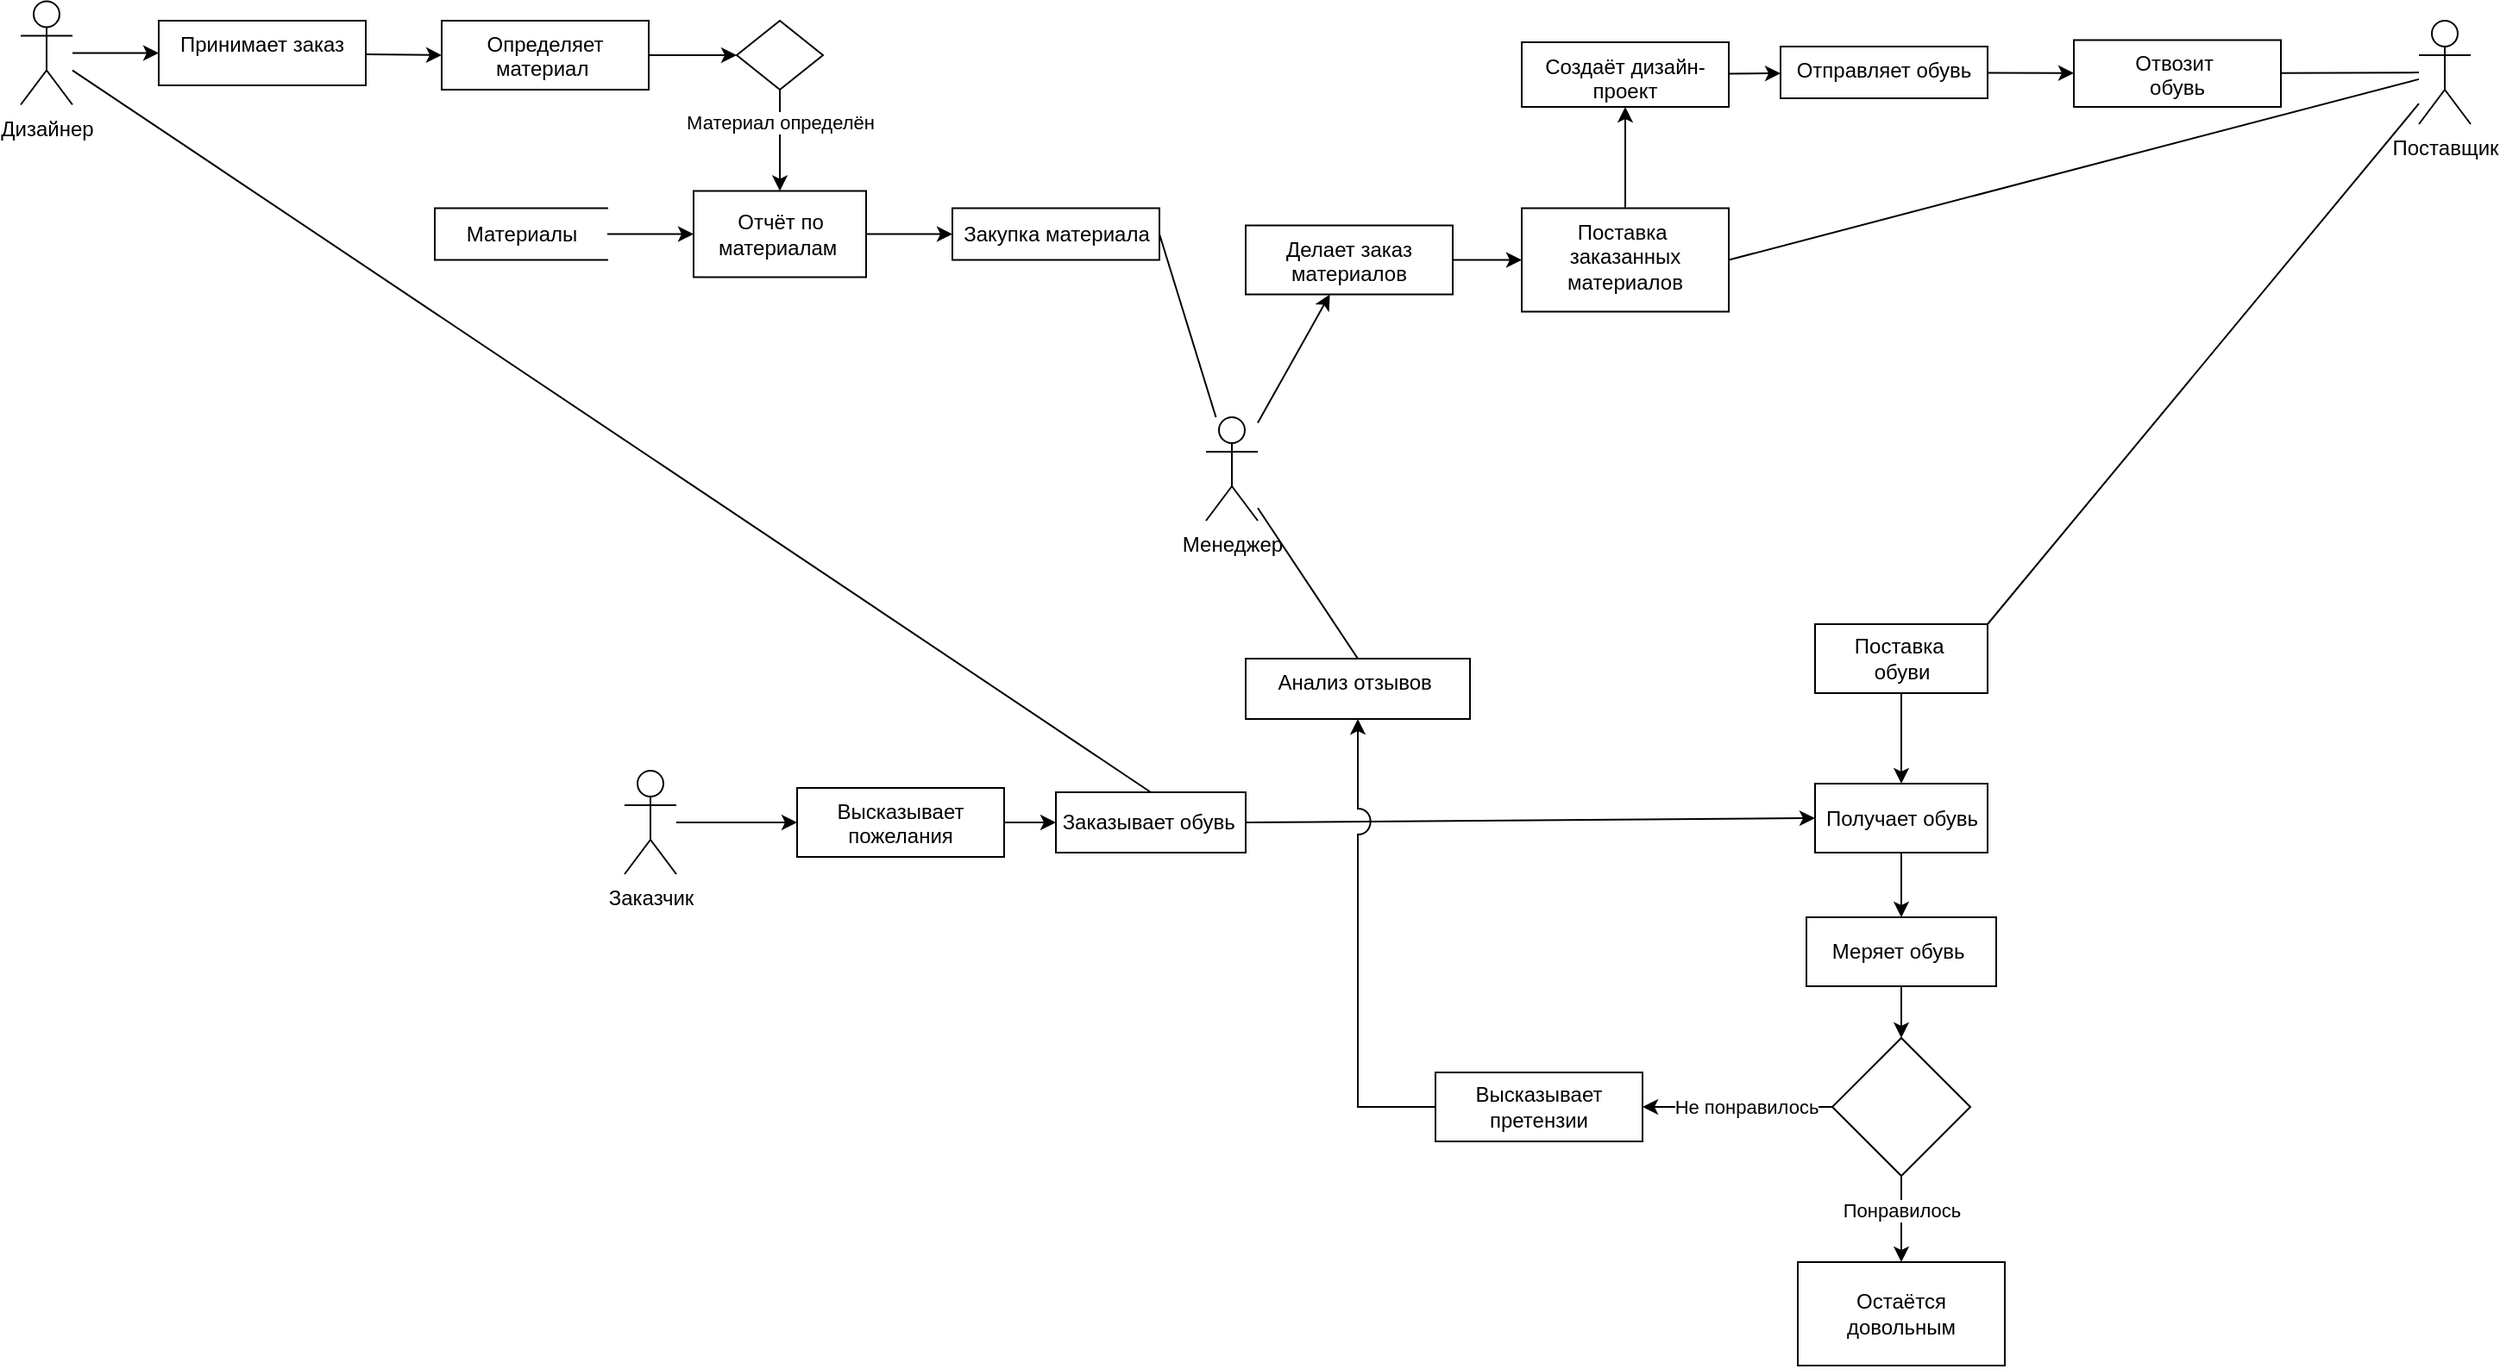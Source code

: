 <mxfile version="15.4.3" type="github">
  <diagram id="mXCVVQWNi-sslRLq3h-p" name="Page-1">
    <mxGraphModel dx="1178" dy="454" grid="1" gridSize="10" guides="1" tooltips="1" connect="1" arrows="1" fold="1" page="1" pageScale="1" pageWidth="827" pageHeight="1169" math="0" shadow="0">
      <root>
        <mxCell id="0" />
        <mxCell id="1" parent="0" />
        <mxCell id="XSY1yeOnRQhpfpJGHAep-28" value="" style="edgeStyle=none;rounded=0;orthogonalLoop=1;jettySize=auto;html=1;endArrow=classic;endFill=1;strokeColor=default;" edge="1" parent="1" source="1pSOw8y4-gbjchUKyuf3-8" target="XSY1yeOnRQhpfpJGHAep-27">
          <mxGeometry relative="1" as="geometry" />
        </mxCell>
        <mxCell id="1pSOw8y4-gbjchUKyuf3-8" value="Менеджер" style="shape=umlActor;verticalLabelPosition=bottom;verticalAlign=top;html=1;outlineConnect=0;" parent="1" vertex="1">
          <mxGeometry x="797" y="550" width="30" height="60" as="geometry" />
        </mxCell>
        <mxCell id="XSY1yeOnRQhpfpJGHAep-78" value="" style="edgeStyle=none;rounded=0;orthogonalLoop=1;jettySize=auto;html=1;endArrow=classic;endFill=1;strokeColor=#000000;" edge="1" parent="1" source="1pSOw8y4-gbjchUKyuf3-10" target="XSY1yeOnRQhpfpJGHAep-77">
          <mxGeometry relative="1" as="geometry" />
        </mxCell>
        <mxCell id="1pSOw8y4-gbjchUKyuf3-10" value="Заказчик" style="shape=umlActor;verticalLabelPosition=bottom;verticalAlign=top;html=1;outlineConnect=0;" parent="1" vertex="1">
          <mxGeometry x="460" y="755" width="30" height="60" as="geometry" />
        </mxCell>
        <mxCell id="1pSOw8y4-gbjchUKyuf3-11" value="Поставщик" style="shape=umlActor;verticalLabelPosition=bottom;verticalAlign=top;html=1;outlineConnect=0;" parent="1" vertex="1">
          <mxGeometry x="1500" y="320" width="30" height="60" as="geometry" />
        </mxCell>
        <mxCell id="KuPf0-VXv91J2YtnLAzy-14" value="" style="edgeStyle=orthogonalEdgeStyle;rounded=0;orthogonalLoop=1;jettySize=auto;html=1;labelBorderColor=none;" parent="1" source="1pSOw8y4-gbjchUKyuf3-13" target="KuPf0-VXv91J2YtnLAzy-13" edge="1">
          <mxGeometry relative="1" as="geometry" />
        </mxCell>
        <mxCell id="1pSOw8y4-gbjchUKyuf3-13" value="Дизайнер" style="shape=umlActor;verticalLabelPosition=bottom;verticalAlign=top;html=1;outlineConnect=0;" parent="1" vertex="1">
          <mxGeometry x="110" y="308.75" width="30" height="60" as="geometry" />
        </mxCell>
        <mxCell id="XSY1yeOnRQhpfpJGHAep-51" style="edgeStyle=none;rounded=0;orthogonalLoop=1;jettySize=auto;html=1;exitX=1;exitY=0.5;exitDx=0;exitDy=0;entryX=0;entryY=0.5;entryDx=0;entryDy=0;endArrow=classic;endFill=1;strokeColor=#000000;" edge="1" parent="1" source="KuPf0-VXv91J2YtnLAzy-1" target="XSY1yeOnRQhpfpJGHAep-48">
          <mxGeometry relative="1" as="geometry" />
        </mxCell>
        <mxCell id="KuPf0-VXv91J2YtnLAzy-1" value="Заказывает обувь&amp;nbsp;" style="html=1;dashed=0;whitespace=wrap;" parent="1" vertex="1">
          <mxGeometry x="710" y="767.5" width="110" height="35" as="geometry" />
        </mxCell>
        <mxCell id="KuPf0-VXv91J2YtnLAzy-7" value="Анализ отзывов&amp;nbsp;" style="whiteSpace=wrap;html=1;verticalAlign=top;" parent="1" vertex="1">
          <mxGeometry x="820" y="690" width="130" height="35" as="geometry" />
        </mxCell>
        <mxCell id="KuPf0-VXv91J2YtnLAzy-12" value="" style="endArrow=none;html=1;rounded=0;labelBorderColor=none;exitX=0.5;exitY=0;exitDx=0;exitDy=0;" parent="1" source="KuPf0-VXv91J2YtnLAzy-7" target="1pSOw8y4-gbjchUKyuf3-8" edge="1">
          <mxGeometry width="50" height="50" relative="1" as="geometry">
            <mxPoint x="740" y="813.75" as="sourcePoint" />
            <mxPoint x="790" y="763.75" as="targetPoint" />
          </mxGeometry>
        </mxCell>
        <mxCell id="XSY1yeOnRQhpfpJGHAep-20" style="edgeStyle=none;rounded=0;orthogonalLoop=1;jettySize=auto;html=1;entryX=0;entryY=0.5;entryDx=0;entryDy=0;endArrow=classic;endFill=1;strokeColor=default;" edge="1" parent="1" source="KuPf0-VXv91J2YtnLAzy-13" target="KuPf0-VXv91J2YtnLAzy-15">
          <mxGeometry relative="1" as="geometry" />
        </mxCell>
        <mxCell id="KuPf0-VXv91J2YtnLAzy-13" value="Принимает заказ" style="whiteSpace=wrap;html=1;verticalAlign=top;" parent="1" vertex="1">
          <mxGeometry x="190" y="320" width="120" height="37.5" as="geometry" />
        </mxCell>
        <mxCell id="XSY1yeOnRQhpfpJGHAep-2" value="" style="edgeStyle=orthogonalEdgeStyle;rounded=0;orthogonalLoop=1;jettySize=auto;html=1;" edge="1" parent="1" source="KuPf0-VXv91J2YtnLAzy-15" target="XSY1yeOnRQhpfpJGHAep-1">
          <mxGeometry relative="1" as="geometry" />
        </mxCell>
        <mxCell id="KuPf0-VXv91J2YtnLAzy-15" value="Определяет материал&amp;nbsp;" style="whiteSpace=wrap;html=1;verticalAlign=top;" parent="1" vertex="1">
          <mxGeometry x="354" y="320" width="120" height="40" as="geometry" />
        </mxCell>
        <mxCell id="XSY1yeOnRQhpfpJGHAep-9" style="edgeStyle=orthogonalEdgeStyle;rounded=0;orthogonalLoop=1;jettySize=auto;html=1;entryX=0.5;entryY=0;entryDx=0;entryDy=0;" edge="1" parent="1" source="XSY1yeOnRQhpfpJGHAep-1" target="XSY1yeOnRQhpfpJGHAep-12">
          <mxGeometry relative="1" as="geometry">
            <mxPoint x="540" y="458.75" as="targetPoint" />
            <Array as="points" />
          </mxGeometry>
        </mxCell>
        <mxCell id="XSY1yeOnRQhpfpJGHAep-15" value="Материал определён" style="edgeLabel;html=1;align=center;verticalAlign=middle;resizable=0;points=[];" vertex="1" connectable="0" parent="XSY1yeOnRQhpfpJGHAep-9">
          <mxGeometry x="-0.347" relative="1" as="geometry">
            <mxPoint as="offset" />
          </mxGeometry>
        </mxCell>
        <mxCell id="XSY1yeOnRQhpfpJGHAep-1" value="" style="rhombus;whiteSpace=wrap;html=1;verticalAlign=top;" vertex="1" parent="1">
          <mxGeometry x="525" y="320" width="50" height="40" as="geometry" />
        </mxCell>
        <mxCell id="XSY1yeOnRQhpfpJGHAep-37" value="" style="edgeStyle=none;rounded=0;orthogonalLoop=1;jettySize=auto;html=1;endArrow=classic;endFill=1;strokeColor=default;" edge="1" parent="1" source="XSY1yeOnRQhpfpJGHAep-3" target="XSY1yeOnRQhpfpJGHAep-36">
          <mxGeometry relative="1" as="geometry" />
        </mxCell>
        <mxCell id="XSY1yeOnRQhpfpJGHAep-3" value="Создаёт дизайн-проект" style="whiteSpace=wrap;html=1;verticalAlign=top;" vertex="1" parent="1">
          <mxGeometry x="980" y="332.5" width="120" height="37.5" as="geometry" />
        </mxCell>
        <mxCell id="XSY1yeOnRQhpfpJGHAep-19" style="edgeStyle=none;rounded=0;orthogonalLoop=1;jettySize=auto;html=1;entryX=0;entryY=0.5;entryDx=0;entryDy=0;endArrow=classic;endFill=1;strokeColor=default;exitX=1;exitY=0.5;exitDx=0;exitDy=0;" edge="1" parent="1" source="XSY1yeOnRQhpfpJGHAep-12" target="XSY1yeOnRQhpfpJGHAep-16">
          <mxGeometry relative="1" as="geometry" />
        </mxCell>
        <mxCell id="XSY1yeOnRQhpfpJGHAep-12" value="Отчёт по &lt;br&gt;материалам&amp;nbsp;" style="html=1;dashed=0;whitespace=wrap;" vertex="1" parent="1">
          <mxGeometry x="500" y="418.75" width="100" height="50" as="geometry" />
        </mxCell>
        <mxCell id="XSY1yeOnRQhpfpJGHAep-14" style="edgeStyle=none;rounded=0;orthogonalLoop=1;jettySize=auto;html=1;entryX=0;entryY=0.5;entryDx=0;entryDy=0;startArrow=none;" edge="1" parent="1" source="XSY1yeOnRQhpfpJGHAep-13" target="XSY1yeOnRQhpfpJGHAep-12">
          <mxGeometry relative="1" as="geometry">
            <mxPoint x="390" y="443.75" as="sourcePoint" />
          </mxGeometry>
        </mxCell>
        <mxCell id="XSY1yeOnRQhpfpJGHAep-18" style="rounded=0;orthogonalLoop=1;jettySize=auto;html=1;exitX=1;exitY=0.5;exitDx=0;exitDy=0;strokeColor=default;endArrow=none;endFill=0;" edge="1" parent="1" source="XSY1yeOnRQhpfpJGHAep-16" target="1pSOw8y4-gbjchUKyuf3-8">
          <mxGeometry relative="1" as="geometry" />
        </mxCell>
        <mxCell id="XSY1yeOnRQhpfpJGHAep-16" value="Закупка материала" style="html=1;dashed=0;whitespace=wrap;" vertex="1" parent="1">
          <mxGeometry x="650" y="428.75" width="120" height="30" as="geometry" />
        </mxCell>
        <mxCell id="XSY1yeOnRQhpfpJGHAep-17" style="edgeStyle=none;rounded=0;orthogonalLoop=1;jettySize=auto;html=1;exitX=0.5;exitY=1;exitDx=0;exitDy=0;" edge="1" parent="1" source="XSY1yeOnRQhpfpJGHAep-16" target="XSY1yeOnRQhpfpJGHAep-16">
          <mxGeometry relative="1" as="geometry" />
        </mxCell>
        <mxCell id="XSY1yeOnRQhpfpJGHAep-13" value="Материалы" style="html=1;dashed=0;whitespace=wrap;shape=partialRectangle;right=0;" vertex="1" parent="1">
          <mxGeometry x="350" y="428.75" width="100" height="30" as="geometry" />
        </mxCell>
        <mxCell id="XSY1yeOnRQhpfpJGHAep-46" value="" style="edgeStyle=none;rounded=0;orthogonalLoop=1;jettySize=auto;html=1;endArrow=classic;endFill=1;strokeColor=default;" edge="1" parent="1" source="XSY1yeOnRQhpfpJGHAep-27" target="XSY1yeOnRQhpfpJGHAep-45">
          <mxGeometry relative="1" as="geometry" />
        </mxCell>
        <mxCell id="XSY1yeOnRQhpfpJGHAep-27" value="Делает заказ материалов" style="whiteSpace=wrap;html=1;verticalAlign=top;" vertex="1" parent="1">
          <mxGeometry x="820" y="438.75" width="120" height="40" as="geometry" />
        </mxCell>
        <mxCell id="XSY1yeOnRQhpfpJGHAep-43" value="" style="edgeStyle=none;rounded=0;orthogonalLoop=1;jettySize=auto;html=1;endArrow=classic;endFill=1;strokeColor=default;" edge="1" parent="1" source="XSY1yeOnRQhpfpJGHAep-36" target="XSY1yeOnRQhpfpJGHAep-42">
          <mxGeometry relative="1" as="geometry" />
        </mxCell>
        <mxCell id="XSY1yeOnRQhpfpJGHAep-36" value="Отправляет обувь" style="whiteSpace=wrap;html=1;verticalAlign=top;" vertex="1" parent="1">
          <mxGeometry x="1130" y="335" width="120" height="30" as="geometry" />
        </mxCell>
        <mxCell id="XSY1yeOnRQhpfpJGHAep-44" style="edgeStyle=none;rounded=0;orthogonalLoop=1;jettySize=auto;html=1;endArrow=none;endFill=0;strokeColor=default;" edge="1" parent="1" source="XSY1yeOnRQhpfpJGHAep-42" target="1pSOw8y4-gbjchUKyuf3-11">
          <mxGeometry relative="1" as="geometry" />
        </mxCell>
        <mxCell id="XSY1yeOnRQhpfpJGHAep-42" value="Отвозит&amp;nbsp;&lt;br&gt;обувь" style="whiteSpace=wrap;html=1;verticalAlign=top;" vertex="1" parent="1">
          <mxGeometry x="1300" y="331.25" width="120" height="38.75" as="geometry" />
        </mxCell>
        <mxCell id="XSY1yeOnRQhpfpJGHAep-47" style="edgeStyle=none;rounded=0;orthogonalLoop=1;jettySize=auto;html=1;exitX=1;exitY=0.5;exitDx=0;exitDy=0;endArrow=none;endFill=0;strokeColor=default;" edge="1" parent="1" source="XSY1yeOnRQhpfpJGHAep-45" target="1pSOw8y4-gbjchUKyuf3-11">
          <mxGeometry relative="1" as="geometry">
            <mxPoint x="1240" y="340" as="targetPoint" />
          </mxGeometry>
        </mxCell>
        <mxCell id="XSY1yeOnRQhpfpJGHAep-54" style="edgeStyle=none;rounded=0;orthogonalLoop=1;jettySize=auto;html=1;exitX=0.5;exitY=0;exitDx=0;exitDy=0;entryX=0.5;entryY=1;entryDx=0;entryDy=0;endArrow=classic;endFill=1;strokeColor=#000000;" edge="1" parent="1" source="XSY1yeOnRQhpfpJGHAep-45" target="XSY1yeOnRQhpfpJGHAep-3">
          <mxGeometry relative="1" as="geometry" />
        </mxCell>
        <mxCell id="XSY1yeOnRQhpfpJGHAep-45" value="Поставка&amp;nbsp;&lt;br&gt;заказанных&lt;br&gt;материалов" style="whiteSpace=wrap;html=1;verticalAlign=top;" vertex="1" parent="1">
          <mxGeometry x="980" y="428.75" width="120" height="60" as="geometry" />
        </mxCell>
        <mxCell id="XSY1yeOnRQhpfpJGHAep-50" value="" style="edgeStyle=none;rounded=0;orthogonalLoop=1;jettySize=auto;html=1;endArrow=classic;endFill=1;strokeColor=default;" edge="1" parent="1" source="XSY1yeOnRQhpfpJGHAep-48" target="XSY1yeOnRQhpfpJGHAep-49">
          <mxGeometry relative="1" as="geometry" />
        </mxCell>
        <mxCell id="XSY1yeOnRQhpfpJGHAep-48" value="Получает обувь" style="html=1;dashed=0;whitespace=wrap;" vertex="1" parent="1">
          <mxGeometry x="1150" y="762.5" width="100" height="40" as="geometry" />
        </mxCell>
        <mxCell id="XSY1yeOnRQhpfpJGHAep-84" value="" style="edgeStyle=none;rounded=0;orthogonalLoop=1;jettySize=auto;html=1;endArrow=classic;endFill=1;strokeColor=#000000;" edge="1" parent="1" source="XSY1yeOnRQhpfpJGHAep-49" target="XSY1yeOnRQhpfpJGHAep-83">
          <mxGeometry relative="1" as="geometry" />
        </mxCell>
        <mxCell id="XSY1yeOnRQhpfpJGHAep-49" value="Меряет обувь&amp;nbsp;" style="whiteSpace=wrap;html=1;dashed=0;" vertex="1" parent="1">
          <mxGeometry x="1145" y="840" width="110" height="40" as="geometry" />
        </mxCell>
        <mxCell id="XSY1yeOnRQhpfpJGHAep-53" style="edgeStyle=none;rounded=0;orthogonalLoop=1;jettySize=auto;html=1;entryX=0.5;entryY=0;entryDx=0;entryDy=0;endArrow=classic;endFill=1;strokeColor=#000000;" edge="1" parent="1" source="XSY1yeOnRQhpfpJGHAep-52" target="XSY1yeOnRQhpfpJGHAep-48">
          <mxGeometry relative="1" as="geometry" />
        </mxCell>
        <mxCell id="XSY1yeOnRQhpfpJGHAep-57" style="edgeStyle=none;rounded=0;orthogonalLoop=1;jettySize=auto;html=1;exitX=1;exitY=0;exitDx=0;exitDy=0;endArrow=none;endFill=0;strokeColor=#000000;" edge="1" parent="1" source="XSY1yeOnRQhpfpJGHAep-52" target="1pSOw8y4-gbjchUKyuf3-11">
          <mxGeometry relative="1" as="geometry" />
        </mxCell>
        <mxCell id="XSY1yeOnRQhpfpJGHAep-52" value="Поставка&amp;nbsp;&lt;br&gt;обуви" style="html=1;dashed=0;whitespace=wrap;" vertex="1" parent="1">
          <mxGeometry x="1150" y="670" width="100" height="40" as="geometry" />
        </mxCell>
        <mxCell id="XSY1yeOnRQhpfpJGHAep-79" style="edgeStyle=none;rounded=0;orthogonalLoop=1;jettySize=auto;html=1;endArrow=none;endFill=0;strokeColor=#000000;exitX=0.5;exitY=0;exitDx=0;exitDy=0;" edge="1" parent="1" source="KuPf0-VXv91J2YtnLAzy-1" target="1pSOw8y4-gbjchUKyuf3-13">
          <mxGeometry relative="1" as="geometry" />
        </mxCell>
        <mxCell id="XSY1yeOnRQhpfpJGHAep-81" style="edgeStyle=none;rounded=0;orthogonalLoop=1;jettySize=auto;html=1;exitX=1;exitY=0.5;exitDx=0;exitDy=0;entryX=0;entryY=0.5;entryDx=0;entryDy=0;endArrow=classic;endFill=1;strokeColor=#000000;" edge="1" parent="1" source="XSY1yeOnRQhpfpJGHAep-77" target="KuPf0-VXv91J2YtnLAzy-1">
          <mxGeometry relative="1" as="geometry" />
        </mxCell>
        <mxCell id="XSY1yeOnRQhpfpJGHAep-77" value="Высказывает пожелания" style="whiteSpace=wrap;html=1;verticalAlign=top;" vertex="1" parent="1">
          <mxGeometry x="560" y="765" width="120" height="40" as="geometry" />
        </mxCell>
        <mxCell id="XSY1yeOnRQhpfpJGHAep-80" style="edgeStyle=none;rounded=0;orthogonalLoop=1;jettySize=auto;html=1;entryX=1;entryY=0.5;entryDx=0;entryDy=0;endArrow=none;endFill=0;strokeColor=#000000;" edge="1" parent="1" source="XSY1yeOnRQhpfpJGHAep-77" target="XSY1yeOnRQhpfpJGHAep-77">
          <mxGeometry relative="1" as="geometry" />
        </mxCell>
        <mxCell id="XSY1yeOnRQhpfpJGHAep-86" value="" style="edgeStyle=none;rounded=0;orthogonalLoop=1;jettySize=auto;html=1;endArrow=classic;endFill=1;strokeColor=#000000;" edge="1" parent="1" source="XSY1yeOnRQhpfpJGHAep-83" target="XSY1yeOnRQhpfpJGHAep-85">
          <mxGeometry relative="1" as="geometry" />
        </mxCell>
        <mxCell id="XSY1yeOnRQhpfpJGHAep-87" value="Понравилось" style="edgeLabel;html=1;align=center;verticalAlign=middle;resizable=0;points=[];" vertex="1" connectable="0" parent="XSY1yeOnRQhpfpJGHAep-86">
          <mxGeometry x="0.4" y="2" relative="1" as="geometry">
            <mxPoint x="-2" y="-15" as="offset" />
          </mxGeometry>
        </mxCell>
        <mxCell id="XSY1yeOnRQhpfpJGHAep-90" value="" style="edgeStyle=none;rounded=0;orthogonalLoop=1;jettySize=auto;html=1;endArrow=classic;endFill=1;strokeColor=#000000;" edge="1" parent="1" source="XSY1yeOnRQhpfpJGHAep-83" target="XSY1yeOnRQhpfpJGHAep-89">
          <mxGeometry relative="1" as="geometry" />
        </mxCell>
        <mxCell id="XSY1yeOnRQhpfpJGHAep-93" value="Не понравилось" style="edgeLabel;html=1;align=center;verticalAlign=middle;resizable=0;points=[];" vertex="1" connectable="0" parent="XSY1yeOnRQhpfpJGHAep-90">
          <mxGeometry x="-0.209" y="2" relative="1" as="geometry">
            <mxPoint x="-7" y="-2" as="offset" />
          </mxGeometry>
        </mxCell>
        <mxCell id="XSY1yeOnRQhpfpJGHAep-83" value="" style="rhombus;whiteSpace=wrap;html=1;dashed=0;" vertex="1" parent="1">
          <mxGeometry x="1160" y="910" width="80" height="80" as="geometry" />
        </mxCell>
        <mxCell id="XSY1yeOnRQhpfpJGHAep-85" value="Остаётся&lt;br&gt;довольным" style="whiteSpace=wrap;html=1;dashed=0;" vertex="1" parent="1">
          <mxGeometry x="1140" y="1040" width="120" height="60" as="geometry" />
        </mxCell>
        <mxCell id="XSY1yeOnRQhpfpJGHAep-91" style="edgeStyle=none;rounded=0;orthogonalLoop=1;jettySize=auto;html=1;entryX=0.5;entryY=1;entryDx=0;entryDy=0;endArrow=classic;endFill=1;strokeColor=#000000;jumpStyle=arc;jumpSize=15;" edge="1" parent="1" source="XSY1yeOnRQhpfpJGHAep-89" target="KuPf0-VXv91J2YtnLAzy-7">
          <mxGeometry relative="1" as="geometry">
            <Array as="points">
              <mxPoint x="885" y="950" />
            </Array>
          </mxGeometry>
        </mxCell>
        <mxCell id="XSY1yeOnRQhpfpJGHAep-89" value="Высказывает&lt;br&gt;претензии" style="whiteSpace=wrap;html=1;dashed=0;" vertex="1" parent="1">
          <mxGeometry x="930" y="930" width="120" height="40" as="geometry" />
        </mxCell>
      </root>
    </mxGraphModel>
  </diagram>
</mxfile>
